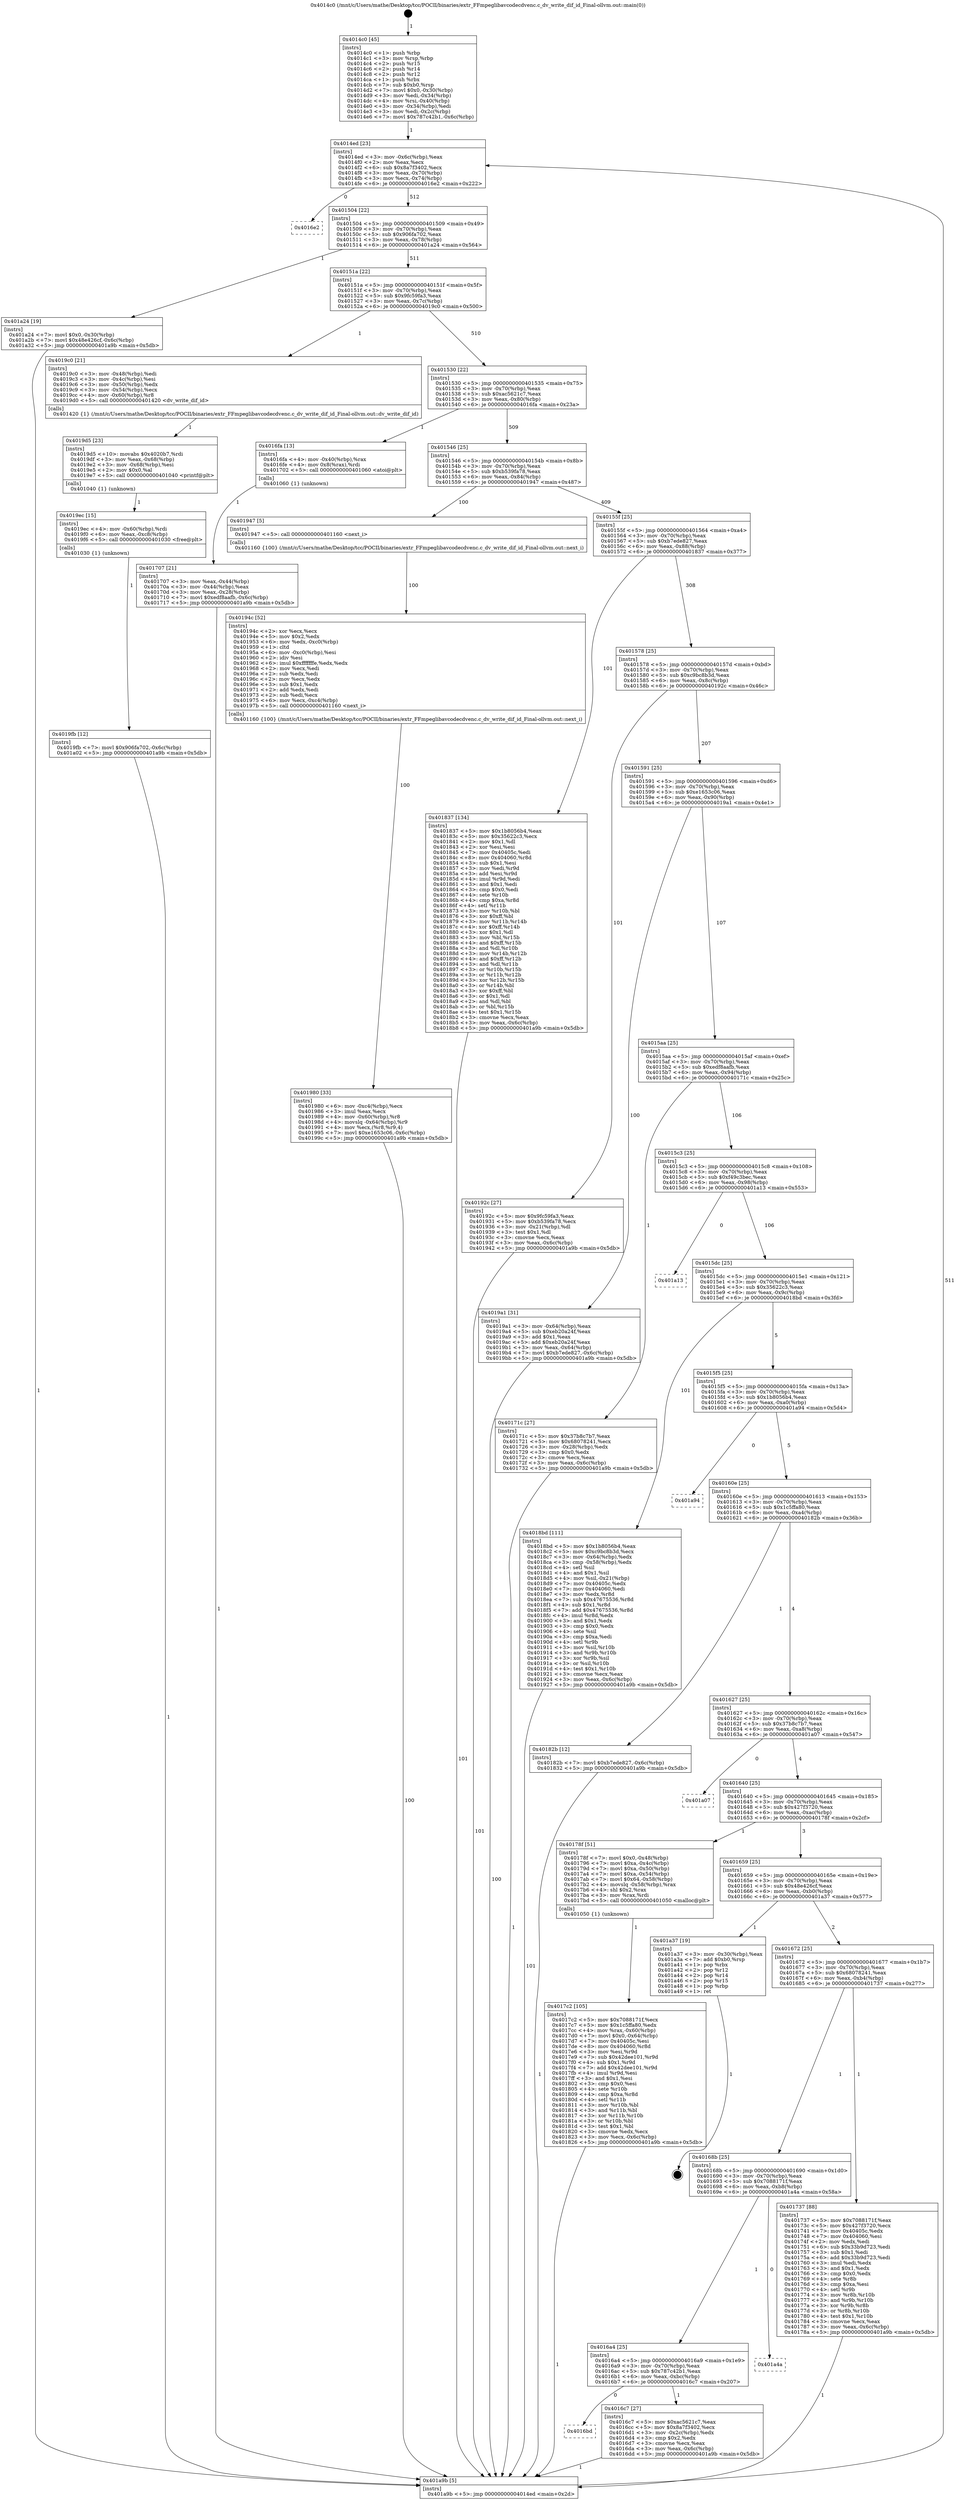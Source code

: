 digraph "0x4014c0" {
  label = "0x4014c0 (/mnt/c/Users/mathe/Desktop/tcc/POCII/binaries/extr_FFmpeglibavcodecdvenc.c_dv_write_dif_id_Final-ollvm.out::main(0))"
  labelloc = "t"
  node[shape=record]

  Entry [label="",width=0.3,height=0.3,shape=circle,fillcolor=black,style=filled]
  "0x4014ed" [label="{
     0x4014ed [23]\l
     | [instrs]\l
     &nbsp;&nbsp;0x4014ed \<+3\>: mov -0x6c(%rbp),%eax\l
     &nbsp;&nbsp;0x4014f0 \<+2\>: mov %eax,%ecx\l
     &nbsp;&nbsp;0x4014f2 \<+6\>: sub $0x8a7f3402,%ecx\l
     &nbsp;&nbsp;0x4014f8 \<+3\>: mov %eax,-0x70(%rbp)\l
     &nbsp;&nbsp;0x4014fb \<+3\>: mov %ecx,-0x74(%rbp)\l
     &nbsp;&nbsp;0x4014fe \<+6\>: je 00000000004016e2 \<main+0x222\>\l
  }"]
  "0x4016e2" [label="{
     0x4016e2\l
  }", style=dashed]
  "0x401504" [label="{
     0x401504 [22]\l
     | [instrs]\l
     &nbsp;&nbsp;0x401504 \<+5\>: jmp 0000000000401509 \<main+0x49\>\l
     &nbsp;&nbsp;0x401509 \<+3\>: mov -0x70(%rbp),%eax\l
     &nbsp;&nbsp;0x40150c \<+5\>: sub $0x906fa702,%eax\l
     &nbsp;&nbsp;0x401511 \<+3\>: mov %eax,-0x78(%rbp)\l
     &nbsp;&nbsp;0x401514 \<+6\>: je 0000000000401a24 \<main+0x564\>\l
  }"]
  Exit [label="",width=0.3,height=0.3,shape=circle,fillcolor=black,style=filled,peripheries=2]
  "0x401a24" [label="{
     0x401a24 [19]\l
     | [instrs]\l
     &nbsp;&nbsp;0x401a24 \<+7\>: movl $0x0,-0x30(%rbp)\l
     &nbsp;&nbsp;0x401a2b \<+7\>: movl $0x48e426cf,-0x6c(%rbp)\l
     &nbsp;&nbsp;0x401a32 \<+5\>: jmp 0000000000401a9b \<main+0x5db\>\l
  }"]
  "0x40151a" [label="{
     0x40151a [22]\l
     | [instrs]\l
     &nbsp;&nbsp;0x40151a \<+5\>: jmp 000000000040151f \<main+0x5f\>\l
     &nbsp;&nbsp;0x40151f \<+3\>: mov -0x70(%rbp),%eax\l
     &nbsp;&nbsp;0x401522 \<+5\>: sub $0x9fc59fa3,%eax\l
     &nbsp;&nbsp;0x401527 \<+3\>: mov %eax,-0x7c(%rbp)\l
     &nbsp;&nbsp;0x40152a \<+6\>: je 00000000004019c0 \<main+0x500\>\l
  }"]
  "0x4019fb" [label="{
     0x4019fb [12]\l
     | [instrs]\l
     &nbsp;&nbsp;0x4019fb \<+7\>: movl $0x906fa702,-0x6c(%rbp)\l
     &nbsp;&nbsp;0x401a02 \<+5\>: jmp 0000000000401a9b \<main+0x5db\>\l
  }"]
  "0x4019c0" [label="{
     0x4019c0 [21]\l
     | [instrs]\l
     &nbsp;&nbsp;0x4019c0 \<+3\>: mov -0x48(%rbp),%edi\l
     &nbsp;&nbsp;0x4019c3 \<+3\>: mov -0x4c(%rbp),%esi\l
     &nbsp;&nbsp;0x4019c6 \<+3\>: mov -0x50(%rbp),%edx\l
     &nbsp;&nbsp;0x4019c9 \<+3\>: mov -0x54(%rbp),%ecx\l
     &nbsp;&nbsp;0x4019cc \<+4\>: mov -0x60(%rbp),%r8\l
     &nbsp;&nbsp;0x4019d0 \<+5\>: call 0000000000401420 \<dv_write_dif_id\>\l
     | [calls]\l
     &nbsp;&nbsp;0x401420 \{1\} (/mnt/c/Users/mathe/Desktop/tcc/POCII/binaries/extr_FFmpeglibavcodecdvenc.c_dv_write_dif_id_Final-ollvm.out::dv_write_dif_id)\l
  }"]
  "0x401530" [label="{
     0x401530 [22]\l
     | [instrs]\l
     &nbsp;&nbsp;0x401530 \<+5\>: jmp 0000000000401535 \<main+0x75\>\l
     &nbsp;&nbsp;0x401535 \<+3\>: mov -0x70(%rbp),%eax\l
     &nbsp;&nbsp;0x401538 \<+5\>: sub $0xac5621c7,%eax\l
     &nbsp;&nbsp;0x40153d \<+3\>: mov %eax,-0x80(%rbp)\l
     &nbsp;&nbsp;0x401540 \<+6\>: je 00000000004016fa \<main+0x23a\>\l
  }"]
  "0x4019ec" [label="{
     0x4019ec [15]\l
     | [instrs]\l
     &nbsp;&nbsp;0x4019ec \<+4\>: mov -0x60(%rbp),%rdi\l
     &nbsp;&nbsp;0x4019f0 \<+6\>: mov %eax,-0xc8(%rbp)\l
     &nbsp;&nbsp;0x4019f6 \<+5\>: call 0000000000401030 \<free@plt\>\l
     | [calls]\l
     &nbsp;&nbsp;0x401030 \{1\} (unknown)\l
  }"]
  "0x4016fa" [label="{
     0x4016fa [13]\l
     | [instrs]\l
     &nbsp;&nbsp;0x4016fa \<+4\>: mov -0x40(%rbp),%rax\l
     &nbsp;&nbsp;0x4016fe \<+4\>: mov 0x8(%rax),%rdi\l
     &nbsp;&nbsp;0x401702 \<+5\>: call 0000000000401060 \<atoi@plt\>\l
     | [calls]\l
     &nbsp;&nbsp;0x401060 \{1\} (unknown)\l
  }"]
  "0x401546" [label="{
     0x401546 [25]\l
     | [instrs]\l
     &nbsp;&nbsp;0x401546 \<+5\>: jmp 000000000040154b \<main+0x8b\>\l
     &nbsp;&nbsp;0x40154b \<+3\>: mov -0x70(%rbp),%eax\l
     &nbsp;&nbsp;0x40154e \<+5\>: sub $0xb539fa78,%eax\l
     &nbsp;&nbsp;0x401553 \<+6\>: mov %eax,-0x84(%rbp)\l
     &nbsp;&nbsp;0x401559 \<+6\>: je 0000000000401947 \<main+0x487\>\l
  }"]
  "0x4019d5" [label="{
     0x4019d5 [23]\l
     | [instrs]\l
     &nbsp;&nbsp;0x4019d5 \<+10\>: movabs $0x4020b7,%rdi\l
     &nbsp;&nbsp;0x4019df \<+3\>: mov %eax,-0x68(%rbp)\l
     &nbsp;&nbsp;0x4019e2 \<+3\>: mov -0x68(%rbp),%esi\l
     &nbsp;&nbsp;0x4019e5 \<+2\>: mov $0x0,%al\l
     &nbsp;&nbsp;0x4019e7 \<+5\>: call 0000000000401040 \<printf@plt\>\l
     | [calls]\l
     &nbsp;&nbsp;0x401040 \{1\} (unknown)\l
  }"]
  "0x401947" [label="{
     0x401947 [5]\l
     | [instrs]\l
     &nbsp;&nbsp;0x401947 \<+5\>: call 0000000000401160 \<next_i\>\l
     | [calls]\l
     &nbsp;&nbsp;0x401160 \{100\} (/mnt/c/Users/mathe/Desktop/tcc/POCII/binaries/extr_FFmpeglibavcodecdvenc.c_dv_write_dif_id_Final-ollvm.out::next_i)\l
  }"]
  "0x40155f" [label="{
     0x40155f [25]\l
     | [instrs]\l
     &nbsp;&nbsp;0x40155f \<+5\>: jmp 0000000000401564 \<main+0xa4\>\l
     &nbsp;&nbsp;0x401564 \<+3\>: mov -0x70(%rbp),%eax\l
     &nbsp;&nbsp;0x401567 \<+5\>: sub $0xb7ede827,%eax\l
     &nbsp;&nbsp;0x40156c \<+6\>: mov %eax,-0x88(%rbp)\l
     &nbsp;&nbsp;0x401572 \<+6\>: je 0000000000401837 \<main+0x377\>\l
  }"]
  "0x401980" [label="{
     0x401980 [33]\l
     | [instrs]\l
     &nbsp;&nbsp;0x401980 \<+6\>: mov -0xc4(%rbp),%ecx\l
     &nbsp;&nbsp;0x401986 \<+3\>: imul %eax,%ecx\l
     &nbsp;&nbsp;0x401989 \<+4\>: mov -0x60(%rbp),%r8\l
     &nbsp;&nbsp;0x40198d \<+4\>: movslq -0x64(%rbp),%r9\l
     &nbsp;&nbsp;0x401991 \<+4\>: mov %ecx,(%r8,%r9,4)\l
     &nbsp;&nbsp;0x401995 \<+7\>: movl $0xe1653c06,-0x6c(%rbp)\l
     &nbsp;&nbsp;0x40199c \<+5\>: jmp 0000000000401a9b \<main+0x5db\>\l
  }"]
  "0x401837" [label="{
     0x401837 [134]\l
     | [instrs]\l
     &nbsp;&nbsp;0x401837 \<+5\>: mov $0x1b8056b4,%eax\l
     &nbsp;&nbsp;0x40183c \<+5\>: mov $0x35622c3,%ecx\l
     &nbsp;&nbsp;0x401841 \<+2\>: mov $0x1,%dl\l
     &nbsp;&nbsp;0x401843 \<+2\>: xor %esi,%esi\l
     &nbsp;&nbsp;0x401845 \<+7\>: mov 0x40405c,%edi\l
     &nbsp;&nbsp;0x40184c \<+8\>: mov 0x404060,%r8d\l
     &nbsp;&nbsp;0x401854 \<+3\>: sub $0x1,%esi\l
     &nbsp;&nbsp;0x401857 \<+3\>: mov %edi,%r9d\l
     &nbsp;&nbsp;0x40185a \<+3\>: add %esi,%r9d\l
     &nbsp;&nbsp;0x40185d \<+4\>: imul %r9d,%edi\l
     &nbsp;&nbsp;0x401861 \<+3\>: and $0x1,%edi\l
     &nbsp;&nbsp;0x401864 \<+3\>: cmp $0x0,%edi\l
     &nbsp;&nbsp;0x401867 \<+4\>: sete %r10b\l
     &nbsp;&nbsp;0x40186b \<+4\>: cmp $0xa,%r8d\l
     &nbsp;&nbsp;0x40186f \<+4\>: setl %r11b\l
     &nbsp;&nbsp;0x401873 \<+3\>: mov %r10b,%bl\l
     &nbsp;&nbsp;0x401876 \<+3\>: xor $0xff,%bl\l
     &nbsp;&nbsp;0x401879 \<+3\>: mov %r11b,%r14b\l
     &nbsp;&nbsp;0x40187c \<+4\>: xor $0xff,%r14b\l
     &nbsp;&nbsp;0x401880 \<+3\>: xor $0x1,%dl\l
     &nbsp;&nbsp;0x401883 \<+3\>: mov %bl,%r15b\l
     &nbsp;&nbsp;0x401886 \<+4\>: and $0xff,%r15b\l
     &nbsp;&nbsp;0x40188a \<+3\>: and %dl,%r10b\l
     &nbsp;&nbsp;0x40188d \<+3\>: mov %r14b,%r12b\l
     &nbsp;&nbsp;0x401890 \<+4\>: and $0xff,%r12b\l
     &nbsp;&nbsp;0x401894 \<+3\>: and %dl,%r11b\l
     &nbsp;&nbsp;0x401897 \<+3\>: or %r10b,%r15b\l
     &nbsp;&nbsp;0x40189a \<+3\>: or %r11b,%r12b\l
     &nbsp;&nbsp;0x40189d \<+3\>: xor %r12b,%r15b\l
     &nbsp;&nbsp;0x4018a0 \<+3\>: or %r14b,%bl\l
     &nbsp;&nbsp;0x4018a3 \<+3\>: xor $0xff,%bl\l
     &nbsp;&nbsp;0x4018a6 \<+3\>: or $0x1,%dl\l
     &nbsp;&nbsp;0x4018a9 \<+2\>: and %dl,%bl\l
     &nbsp;&nbsp;0x4018ab \<+3\>: or %bl,%r15b\l
     &nbsp;&nbsp;0x4018ae \<+4\>: test $0x1,%r15b\l
     &nbsp;&nbsp;0x4018b2 \<+3\>: cmovne %ecx,%eax\l
     &nbsp;&nbsp;0x4018b5 \<+3\>: mov %eax,-0x6c(%rbp)\l
     &nbsp;&nbsp;0x4018b8 \<+5\>: jmp 0000000000401a9b \<main+0x5db\>\l
  }"]
  "0x401578" [label="{
     0x401578 [25]\l
     | [instrs]\l
     &nbsp;&nbsp;0x401578 \<+5\>: jmp 000000000040157d \<main+0xbd\>\l
     &nbsp;&nbsp;0x40157d \<+3\>: mov -0x70(%rbp),%eax\l
     &nbsp;&nbsp;0x401580 \<+5\>: sub $0xc9bc8b3d,%eax\l
     &nbsp;&nbsp;0x401585 \<+6\>: mov %eax,-0x8c(%rbp)\l
     &nbsp;&nbsp;0x40158b \<+6\>: je 000000000040192c \<main+0x46c\>\l
  }"]
  "0x40194c" [label="{
     0x40194c [52]\l
     | [instrs]\l
     &nbsp;&nbsp;0x40194c \<+2\>: xor %ecx,%ecx\l
     &nbsp;&nbsp;0x40194e \<+5\>: mov $0x2,%edx\l
     &nbsp;&nbsp;0x401953 \<+6\>: mov %edx,-0xc0(%rbp)\l
     &nbsp;&nbsp;0x401959 \<+1\>: cltd\l
     &nbsp;&nbsp;0x40195a \<+6\>: mov -0xc0(%rbp),%esi\l
     &nbsp;&nbsp;0x401960 \<+2\>: idiv %esi\l
     &nbsp;&nbsp;0x401962 \<+6\>: imul $0xfffffffe,%edx,%edx\l
     &nbsp;&nbsp;0x401968 \<+2\>: mov %ecx,%edi\l
     &nbsp;&nbsp;0x40196a \<+2\>: sub %edx,%edi\l
     &nbsp;&nbsp;0x40196c \<+2\>: mov %ecx,%edx\l
     &nbsp;&nbsp;0x40196e \<+3\>: sub $0x1,%edx\l
     &nbsp;&nbsp;0x401971 \<+2\>: add %edx,%edi\l
     &nbsp;&nbsp;0x401973 \<+2\>: sub %edi,%ecx\l
     &nbsp;&nbsp;0x401975 \<+6\>: mov %ecx,-0xc4(%rbp)\l
     &nbsp;&nbsp;0x40197b \<+5\>: call 0000000000401160 \<next_i\>\l
     | [calls]\l
     &nbsp;&nbsp;0x401160 \{100\} (/mnt/c/Users/mathe/Desktop/tcc/POCII/binaries/extr_FFmpeglibavcodecdvenc.c_dv_write_dif_id_Final-ollvm.out::next_i)\l
  }"]
  "0x40192c" [label="{
     0x40192c [27]\l
     | [instrs]\l
     &nbsp;&nbsp;0x40192c \<+5\>: mov $0x9fc59fa3,%eax\l
     &nbsp;&nbsp;0x401931 \<+5\>: mov $0xb539fa78,%ecx\l
     &nbsp;&nbsp;0x401936 \<+3\>: mov -0x21(%rbp),%dl\l
     &nbsp;&nbsp;0x401939 \<+3\>: test $0x1,%dl\l
     &nbsp;&nbsp;0x40193c \<+3\>: cmovne %ecx,%eax\l
     &nbsp;&nbsp;0x40193f \<+3\>: mov %eax,-0x6c(%rbp)\l
     &nbsp;&nbsp;0x401942 \<+5\>: jmp 0000000000401a9b \<main+0x5db\>\l
  }"]
  "0x401591" [label="{
     0x401591 [25]\l
     | [instrs]\l
     &nbsp;&nbsp;0x401591 \<+5\>: jmp 0000000000401596 \<main+0xd6\>\l
     &nbsp;&nbsp;0x401596 \<+3\>: mov -0x70(%rbp),%eax\l
     &nbsp;&nbsp;0x401599 \<+5\>: sub $0xe1653c06,%eax\l
     &nbsp;&nbsp;0x40159e \<+6\>: mov %eax,-0x90(%rbp)\l
     &nbsp;&nbsp;0x4015a4 \<+6\>: je 00000000004019a1 \<main+0x4e1\>\l
  }"]
  "0x4017c2" [label="{
     0x4017c2 [105]\l
     | [instrs]\l
     &nbsp;&nbsp;0x4017c2 \<+5\>: mov $0x7088171f,%ecx\l
     &nbsp;&nbsp;0x4017c7 \<+5\>: mov $0x1c5ffa80,%edx\l
     &nbsp;&nbsp;0x4017cc \<+4\>: mov %rax,-0x60(%rbp)\l
     &nbsp;&nbsp;0x4017d0 \<+7\>: movl $0x0,-0x64(%rbp)\l
     &nbsp;&nbsp;0x4017d7 \<+7\>: mov 0x40405c,%esi\l
     &nbsp;&nbsp;0x4017de \<+8\>: mov 0x404060,%r8d\l
     &nbsp;&nbsp;0x4017e6 \<+3\>: mov %esi,%r9d\l
     &nbsp;&nbsp;0x4017e9 \<+7\>: sub $0x42dee101,%r9d\l
     &nbsp;&nbsp;0x4017f0 \<+4\>: sub $0x1,%r9d\l
     &nbsp;&nbsp;0x4017f4 \<+7\>: add $0x42dee101,%r9d\l
     &nbsp;&nbsp;0x4017fb \<+4\>: imul %r9d,%esi\l
     &nbsp;&nbsp;0x4017ff \<+3\>: and $0x1,%esi\l
     &nbsp;&nbsp;0x401802 \<+3\>: cmp $0x0,%esi\l
     &nbsp;&nbsp;0x401805 \<+4\>: sete %r10b\l
     &nbsp;&nbsp;0x401809 \<+4\>: cmp $0xa,%r8d\l
     &nbsp;&nbsp;0x40180d \<+4\>: setl %r11b\l
     &nbsp;&nbsp;0x401811 \<+3\>: mov %r10b,%bl\l
     &nbsp;&nbsp;0x401814 \<+3\>: and %r11b,%bl\l
     &nbsp;&nbsp;0x401817 \<+3\>: xor %r11b,%r10b\l
     &nbsp;&nbsp;0x40181a \<+3\>: or %r10b,%bl\l
     &nbsp;&nbsp;0x40181d \<+3\>: test $0x1,%bl\l
     &nbsp;&nbsp;0x401820 \<+3\>: cmovne %edx,%ecx\l
     &nbsp;&nbsp;0x401823 \<+3\>: mov %ecx,-0x6c(%rbp)\l
     &nbsp;&nbsp;0x401826 \<+5\>: jmp 0000000000401a9b \<main+0x5db\>\l
  }"]
  "0x4019a1" [label="{
     0x4019a1 [31]\l
     | [instrs]\l
     &nbsp;&nbsp;0x4019a1 \<+3\>: mov -0x64(%rbp),%eax\l
     &nbsp;&nbsp;0x4019a4 \<+5\>: sub $0xeb20a24f,%eax\l
     &nbsp;&nbsp;0x4019a9 \<+3\>: add $0x1,%eax\l
     &nbsp;&nbsp;0x4019ac \<+5\>: add $0xeb20a24f,%eax\l
     &nbsp;&nbsp;0x4019b1 \<+3\>: mov %eax,-0x64(%rbp)\l
     &nbsp;&nbsp;0x4019b4 \<+7\>: movl $0xb7ede827,-0x6c(%rbp)\l
     &nbsp;&nbsp;0x4019bb \<+5\>: jmp 0000000000401a9b \<main+0x5db\>\l
  }"]
  "0x4015aa" [label="{
     0x4015aa [25]\l
     | [instrs]\l
     &nbsp;&nbsp;0x4015aa \<+5\>: jmp 00000000004015af \<main+0xef\>\l
     &nbsp;&nbsp;0x4015af \<+3\>: mov -0x70(%rbp),%eax\l
     &nbsp;&nbsp;0x4015b2 \<+5\>: sub $0xedf8aafb,%eax\l
     &nbsp;&nbsp;0x4015b7 \<+6\>: mov %eax,-0x94(%rbp)\l
     &nbsp;&nbsp;0x4015bd \<+6\>: je 000000000040171c \<main+0x25c\>\l
  }"]
  "0x401707" [label="{
     0x401707 [21]\l
     | [instrs]\l
     &nbsp;&nbsp;0x401707 \<+3\>: mov %eax,-0x44(%rbp)\l
     &nbsp;&nbsp;0x40170a \<+3\>: mov -0x44(%rbp),%eax\l
     &nbsp;&nbsp;0x40170d \<+3\>: mov %eax,-0x28(%rbp)\l
     &nbsp;&nbsp;0x401710 \<+7\>: movl $0xedf8aafb,-0x6c(%rbp)\l
     &nbsp;&nbsp;0x401717 \<+5\>: jmp 0000000000401a9b \<main+0x5db\>\l
  }"]
  "0x40171c" [label="{
     0x40171c [27]\l
     | [instrs]\l
     &nbsp;&nbsp;0x40171c \<+5\>: mov $0x37b8c7b7,%eax\l
     &nbsp;&nbsp;0x401721 \<+5\>: mov $0x68078241,%ecx\l
     &nbsp;&nbsp;0x401726 \<+3\>: mov -0x28(%rbp),%edx\l
     &nbsp;&nbsp;0x401729 \<+3\>: cmp $0x0,%edx\l
     &nbsp;&nbsp;0x40172c \<+3\>: cmove %ecx,%eax\l
     &nbsp;&nbsp;0x40172f \<+3\>: mov %eax,-0x6c(%rbp)\l
     &nbsp;&nbsp;0x401732 \<+5\>: jmp 0000000000401a9b \<main+0x5db\>\l
  }"]
  "0x4015c3" [label="{
     0x4015c3 [25]\l
     | [instrs]\l
     &nbsp;&nbsp;0x4015c3 \<+5\>: jmp 00000000004015c8 \<main+0x108\>\l
     &nbsp;&nbsp;0x4015c8 \<+3\>: mov -0x70(%rbp),%eax\l
     &nbsp;&nbsp;0x4015cb \<+5\>: sub $0xf49c3bec,%eax\l
     &nbsp;&nbsp;0x4015d0 \<+6\>: mov %eax,-0x98(%rbp)\l
     &nbsp;&nbsp;0x4015d6 \<+6\>: je 0000000000401a13 \<main+0x553\>\l
  }"]
  "0x4014c0" [label="{
     0x4014c0 [45]\l
     | [instrs]\l
     &nbsp;&nbsp;0x4014c0 \<+1\>: push %rbp\l
     &nbsp;&nbsp;0x4014c1 \<+3\>: mov %rsp,%rbp\l
     &nbsp;&nbsp;0x4014c4 \<+2\>: push %r15\l
     &nbsp;&nbsp;0x4014c6 \<+2\>: push %r14\l
     &nbsp;&nbsp;0x4014c8 \<+2\>: push %r12\l
     &nbsp;&nbsp;0x4014ca \<+1\>: push %rbx\l
     &nbsp;&nbsp;0x4014cb \<+7\>: sub $0xb0,%rsp\l
     &nbsp;&nbsp;0x4014d2 \<+7\>: movl $0x0,-0x30(%rbp)\l
     &nbsp;&nbsp;0x4014d9 \<+3\>: mov %edi,-0x34(%rbp)\l
     &nbsp;&nbsp;0x4014dc \<+4\>: mov %rsi,-0x40(%rbp)\l
     &nbsp;&nbsp;0x4014e0 \<+3\>: mov -0x34(%rbp),%edi\l
     &nbsp;&nbsp;0x4014e3 \<+3\>: mov %edi,-0x2c(%rbp)\l
     &nbsp;&nbsp;0x4014e6 \<+7\>: movl $0x787c42b1,-0x6c(%rbp)\l
  }"]
  "0x401a13" [label="{
     0x401a13\l
  }", style=dashed]
  "0x4015dc" [label="{
     0x4015dc [25]\l
     | [instrs]\l
     &nbsp;&nbsp;0x4015dc \<+5\>: jmp 00000000004015e1 \<main+0x121\>\l
     &nbsp;&nbsp;0x4015e1 \<+3\>: mov -0x70(%rbp),%eax\l
     &nbsp;&nbsp;0x4015e4 \<+5\>: sub $0x35622c3,%eax\l
     &nbsp;&nbsp;0x4015e9 \<+6\>: mov %eax,-0x9c(%rbp)\l
     &nbsp;&nbsp;0x4015ef \<+6\>: je 00000000004018bd \<main+0x3fd\>\l
  }"]
  "0x401a9b" [label="{
     0x401a9b [5]\l
     | [instrs]\l
     &nbsp;&nbsp;0x401a9b \<+5\>: jmp 00000000004014ed \<main+0x2d\>\l
  }"]
  "0x4018bd" [label="{
     0x4018bd [111]\l
     | [instrs]\l
     &nbsp;&nbsp;0x4018bd \<+5\>: mov $0x1b8056b4,%eax\l
     &nbsp;&nbsp;0x4018c2 \<+5\>: mov $0xc9bc8b3d,%ecx\l
     &nbsp;&nbsp;0x4018c7 \<+3\>: mov -0x64(%rbp),%edx\l
     &nbsp;&nbsp;0x4018ca \<+3\>: cmp -0x58(%rbp),%edx\l
     &nbsp;&nbsp;0x4018cd \<+4\>: setl %sil\l
     &nbsp;&nbsp;0x4018d1 \<+4\>: and $0x1,%sil\l
     &nbsp;&nbsp;0x4018d5 \<+4\>: mov %sil,-0x21(%rbp)\l
     &nbsp;&nbsp;0x4018d9 \<+7\>: mov 0x40405c,%edx\l
     &nbsp;&nbsp;0x4018e0 \<+7\>: mov 0x404060,%edi\l
     &nbsp;&nbsp;0x4018e7 \<+3\>: mov %edx,%r8d\l
     &nbsp;&nbsp;0x4018ea \<+7\>: sub $0x47675536,%r8d\l
     &nbsp;&nbsp;0x4018f1 \<+4\>: sub $0x1,%r8d\l
     &nbsp;&nbsp;0x4018f5 \<+7\>: add $0x47675536,%r8d\l
     &nbsp;&nbsp;0x4018fc \<+4\>: imul %r8d,%edx\l
     &nbsp;&nbsp;0x401900 \<+3\>: and $0x1,%edx\l
     &nbsp;&nbsp;0x401903 \<+3\>: cmp $0x0,%edx\l
     &nbsp;&nbsp;0x401906 \<+4\>: sete %sil\l
     &nbsp;&nbsp;0x40190a \<+3\>: cmp $0xa,%edi\l
     &nbsp;&nbsp;0x40190d \<+4\>: setl %r9b\l
     &nbsp;&nbsp;0x401911 \<+3\>: mov %sil,%r10b\l
     &nbsp;&nbsp;0x401914 \<+3\>: and %r9b,%r10b\l
     &nbsp;&nbsp;0x401917 \<+3\>: xor %r9b,%sil\l
     &nbsp;&nbsp;0x40191a \<+3\>: or %sil,%r10b\l
     &nbsp;&nbsp;0x40191d \<+4\>: test $0x1,%r10b\l
     &nbsp;&nbsp;0x401921 \<+3\>: cmovne %ecx,%eax\l
     &nbsp;&nbsp;0x401924 \<+3\>: mov %eax,-0x6c(%rbp)\l
     &nbsp;&nbsp;0x401927 \<+5\>: jmp 0000000000401a9b \<main+0x5db\>\l
  }"]
  "0x4015f5" [label="{
     0x4015f5 [25]\l
     | [instrs]\l
     &nbsp;&nbsp;0x4015f5 \<+5\>: jmp 00000000004015fa \<main+0x13a\>\l
     &nbsp;&nbsp;0x4015fa \<+3\>: mov -0x70(%rbp),%eax\l
     &nbsp;&nbsp;0x4015fd \<+5\>: sub $0x1b8056b4,%eax\l
     &nbsp;&nbsp;0x401602 \<+6\>: mov %eax,-0xa0(%rbp)\l
     &nbsp;&nbsp;0x401608 \<+6\>: je 0000000000401a94 \<main+0x5d4\>\l
  }"]
  "0x4016bd" [label="{
     0x4016bd\l
  }", style=dashed]
  "0x401a94" [label="{
     0x401a94\l
  }", style=dashed]
  "0x40160e" [label="{
     0x40160e [25]\l
     | [instrs]\l
     &nbsp;&nbsp;0x40160e \<+5\>: jmp 0000000000401613 \<main+0x153\>\l
     &nbsp;&nbsp;0x401613 \<+3\>: mov -0x70(%rbp),%eax\l
     &nbsp;&nbsp;0x401616 \<+5\>: sub $0x1c5ffa80,%eax\l
     &nbsp;&nbsp;0x40161b \<+6\>: mov %eax,-0xa4(%rbp)\l
     &nbsp;&nbsp;0x401621 \<+6\>: je 000000000040182b \<main+0x36b\>\l
  }"]
  "0x4016c7" [label="{
     0x4016c7 [27]\l
     | [instrs]\l
     &nbsp;&nbsp;0x4016c7 \<+5\>: mov $0xac5621c7,%eax\l
     &nbsp;&nbsp;0x4016cc \<+5\>: mov $0x8a7f3402,%ecx\l
     &nbsp;&nbsp;0x4016d1 \<+3\>: mov -0x2c(%rbp),%edx\l
     &nbsp;&nbsp;0x4016d4 \<+3\>: cmp $0x2,%edx\l
     &nbsp;&nbsp;0x4016d7 \<+3\>: cmovne %ecx,%eax\l
     &nbsp;&nbsp;0x4016da \<+3\>: mov %eax,-0x6c(%rbp)\l
     &nbsp;&nbsp;0x4016dd \<+5\>: jmp 0000000000401a9b \<main+0x5db\>\l
  }"]
  "0x40182b" [label="{
     0x40182b [12]\l
     | [instrs]\l
     &nbsp;&nbsp;0x40182b \<+7\>: movl $0xb7ede827,-0x6c(%rbp)\l
     &nbsp;&nbsp;0x401832 \<+5\>: jmp 0000000000401a9b \<main+0x5db\>\l
  }"]
  "0x401627" [label="{
     0x401627 [25]\l
     | [instrs]\l
     &nbsp;&nbsp;0x401627 \<+5\>: jmp 000000000040162c \<main+0x16c\>\l
     &nbsp;&nbsp;0x40162c \<+3\>: mov -0x70(%rbp),%eax\l
     &nbsp;&nbsp;0x40162f \<+5\>: sub $0x37b8c7b7,%eax\l
     &nbsp;&nbsp;0x401634 \<+6\>: mov %eax,-0xa8(%rbp)\l
     &nbsp;&nbsp;0x40163a \<+6\>: je 0000000000401a07 \<main+0x547\>\l
  }"]
  "0x4016a4" [label="{
     0x4016a4 [25]\l
     | [instrs]\l
     &nbsp;&nbsp;0x4016a4 \<+5\>: jmp 00000000004016a9 \<main+0x1e9\>\l
     &nbsp;&nbsp;0x4016a9 \<+3\>: mov -0x70(%rbp),%eax\l
     &nbsp;&nbsp;0x4016ac \<+5\>: sub $0x787c42b1,%eax\l
     &nbsp;&nbsp;0x4016b1 \<+6\>: mov %eax,-0xbc(%rbp)\l
     &nbsp;&nbsp;0x4016b7 \<+6\>: je 00000000004016c7 \<main+0x207\>\l
  }"]
  "0x401a07" [label="{
     0x401a07\l
  }", style=dashed]
  "0x401640" [label="{
     0x401640 [25]\l
     | [instrs]\l
     &nbsp;&nbsp;0x401640 \<+5\>: jmp 0000000000401645 \<main+0x185\>\l
     &nbsp;&nbsp;0x401645 \<+3\>: mov -0x70(%rbp),%eax\l
     &nbsp;&nbsp;0x401648 \<+5\>: sub $0x427f3720,%eax\l
     &nbsp;&nbsp;0x40164d \<+6\>: mov %eax,-0xac(%rbp)\l
     &nbsp;&nbsp;0x401653 \<+6\>: je 000000000040178f \<main+0x2cf\>\l
  }"]
  "0x401a4a" [label="{
     0x401a4a\l
  }", style=dashed]
  "0x40178f" [label="{
     0x40178f [51]\l
     | [instrs]\l
     &nbsp;&nbsp;0x40178f \<+7\>: movl $0x0,-0x48(%rbp)\l
     &nbsp;&nbsp;0x401796 \<+7\>: movl $0xa,-0x4c(%rbp)\l
     &nbsp;&nbsp;0x40179d \<+7\>: movl $0xa,-0x50(%rbp)\l
     &nbsp;&nbsp;0x4017a4 \<+7\>: movl $0xa,-0x54(%rbp)\l
     &nbsp;&nbsp;0x4017ab \<+7\>: movl $0x64,-0x58(%rbp)\l
     &nbsp;&nbsp;0x4017b2 \<+4\>: movslq -0x58(%rbp),%rax\l
     &nbsp;&nbsp;0x4017b6 \<+4\>: shl $0x2,%rax\l
     &nbsp;&nbsp;0x4017ba \<+3\>: mov %rax,%rdi\l
     &nbsp;&nbsp;0x4017bd \<+5\>: call 0000000000401050 \<malloc@plt\>\l
     | [calls]\l
     &nbsp;&nbsp;0x401050 \{1\} (unknown)\l
  }"]
  "0x401659" [label="{
     0x401659 [25]\l
     | [instrs]\l
     &nbsp;&nbsp;0x401659 \<+5\>: jmp 000000000040165e \<main+0x19e\>\l
     &nbsp;&nbsp;0x40165e \<+3\>: mov -0x70(%rbp),%eax\l
     &nbsp;&nbsp;0x401661 \<+5\>: sub $0x48e426cf,%eax\l
     &nbsp;&nbsp;0x401666 \<+6\>: mov %eax,-0xb0(%rbp)\l
     &nbsp;&nbsp;0x40166c \<+6\>: je 0000000000401a37 \<main+0x577\>\l
  }"]
  "0x40168b" [label="{
     0x40168b [25]\l
     | [instrs]\l
     &nbsp;&nbsp;0x40168b \<+5\>: jmp 0000000000401690 \<main+0x1d0\>\l
     &nbsp;&nbsp;0x401690 \<+3\>: mov -0x70(%rbp),%eax\l
     &nbsp;&nbsp;0x401693 \<+5\>: sub $0x7088171f,%eax\l
     &nbsp;&nbsp;0x401698 \<+6\>: mov %eax,-0xb8(%rbp)\l
     &nbsp;&nbsp;0x40169e \<+6\>: je 0000000000401a4a \<main+0x58a\>\l
  }"]
  "0x401a37" [label="{
     0x401a37 [19]\l
     | [instrs]\l
     &nbsp;&nbsp;0x401a37 \<+3\>: mov -0x30(%rbp),%eax\l
     &nbsp;&nbsp;0x401a3a \<+7\>: add $0xb0,%rsp\l
     &nbsp;&nbsp;0x401a41 \<+1\>: pop %rbx\l
     &nbsp;&nbsp;0x401a42 \<+2\>: pop %r12\l
     &nbsp;&nbsp;0x401a44 \<+2\>: pop %r14\l
     &nbsp;&nbsp;0x401a46 \<+2\>: pop %r15\l
     &nbsp;&nbsp;0x401a48 \<+1\>: pop %rbp\l
     &nbsp;&nbsp;0x401a49 \<+1\>: ret\l
  }"]
  "0x401672" [label="{
     0x401672 [25]\l
     | [instrs]\l
     &nbsp;&nbsp;0x401672 \<+5\>: jmp 0000000000401677 \<main+0x1b7\>\l
     &nbsp;&nbsp;0x401677 \<+3\>: mov -0x70(%rbp),%eax\l
     &nbsp;&nbsp;0x40167a \<+5\>: sub $0x68078241,%eax\l
     &nbsp;&nbsp;0x40167f \<+6\>: mov %eax,-0xb4(%rbp)\l
     &nbsp;&nbsp;0x401685 \<+6\>: je 0000000000401737 \<main+0x277\>\l
  }"]
  "0x401737" [label="{
     0x401737 [88]\l
     | [instrs]\l
     &nbsp;&nbsp;0x401737 \<+5\>: mov $0x7088171f,%eax\l
     &nbsp;&nbsp;0x40173c \<+5\>: mov $0x427f3720,%ecx\l
     &nbsp;&nbsp;0x401741 \<+7\>: mov 0x40405c,%edx\l
     &nbsp;&nbsp;0x401748 \<+7\>: mov 0x404060,%esi\l
     &nbsp;&nbsp;0x40174f \<+2\>: mov %edx,%edi\l
     &nbsp;&nbsp;0x401751 \<+6\>: sub $0x33b9d723,%edi\l
     &nbsp;&nbsp;0x401757 \<+3\>: sub $0x1,%edi\l
     &nbsp;&nbsp;0x40175a \<+6\>: add $0x33b9d723,%edi\l
     &nbsp;&nbsp;0x401760 \<+3\>: imul %edi,%edx\l
     &nbsp;&nbsp;0x401763 \<+3\>: and $0x1,%edx\l
     &nbsp;&nbsp;0x401766 \<+3\>: cmp $0x0,%edx\l
     &nbsp;&nbsp;0x401769 \<+4\>: sete %r8b\l
     &nbsp;&nbsp;0x40176d \<+3\>: cmp $0xa,%esi\l
     &nbsp;&nbsp;0x401770 \<+4\>: setl %r9b\l
     &nbsp;&nbsp;0x401774 \<+3\>: mov %r8b,%r10b\l
     &nbsp;&nbsp;0x401777 \<+3\>: and %r9b,%r10b\l
     &nbsp;&nbsp;0x40177a \<+3\>: xor %r9b,%r8b\l
     &nbsp;&nbsp;0x40177d \<+3\>: or %r8b,%r10b\l
     &nbsp;&nbsp;0x401780 \<+4\>: test $0x1,%r10b\l
     &nbsp;&nbsp;0x401784 \<+3\>: cmovne %ecx,%eax\l
     &nbsp;&nbsp;0x401787 \<+3\>: mov %eax,-0x6c(%rbp)\l
     &nbsp;&nbsp;0x40178a \<+5\>: jmp 0000000000401a9b \<main+0x5db\>\l
  }"]
  Entry -> "0x4014c0" [label=" 1"]
  "0x4014ed" -> "0x4016e2" [label=" 0"]
  "0x4014ed" -> "0x401504" [label=" 512"]
  "0x401a37" -> Exit [label=" 1"]
  "0x401504" -> "0x401a24" [label=" 1"]
  "0x401504" -> "0x40151a" [label=" 511"]
  "0x401a24" -> "0x401a9b" [label=" 1"]
  "0x40151a" -> "0x4019c0" [label=" 1"]
  "0x40151a" -> "0x401530" [label=" 510"]
  "0x4019fb" -> "0x401a9b" [label=" 1"]
  "0x401530" -> "0x4016fa" [label=" 1"]
  "0x401530" -> "0x401546" [label=" 509"]
  "0x4019ec" -> "0x4019fb" [label=" 1"]
  "0x401546" -> "0x401947" [label=" 100"]
  "0x401546" -> "0x40155f" [label=" 409"]
  "0x4019d5" -> "0x4019ec" [label=" 1"]
  "0x40155f" -> "0x401837" [label=" 101"]
  "0x40155f" -> "0x401578" [label=" 308"]
  "0x4019c0" -> "0x4019d5" [label=" 1"]
  "0x401578" -> "0x40192c" [label=" 101"]
  "0x401578" -> "0x401591" [label=" 207"]
  "0x4019a1" -> "0x401a9b" [label=" 100"]
  "0x401591" -> "0x4019a1" [label=" 100"]
  "0x401591" -> "0x4015aa" [label=" 107"]
  "0x401980" -> "0x401a9b" [label=" 100"]
  "0x4015aa" -> "0x40171c" [label=" 1"]
  "0x4015aa" -> "0x4015c3" [label=" 106"]
  "0x40194c" -> "0x401980" [label=" 100"]
  "0x4015c3" -> "0x401a13" [label=" 0"]
  "0x4015c3" -> "0x4015dc" [label=" 106"]
  "0x401947" -> "0x40194c" [label=" 100"]
  "0x4015dc" -> "0x4018bd" [label=" 101"]
  "0x4015dc" -> "0x4015f5" [label=" 5"]
  "0x40192c" -> "0x401a9b" [label=" 101"]
  "0x4015f5" -> "0x401a94" [label=" 0"]
  "0x4015f5" -> "0x40160e" [label=" 5"]
  "0x4018bd" -> "0x401a9b" [label=" 101"]
  "0x40160e" -> "0x40182b" [label=" 1"]
  "0x40160e" -> "0x401627" [label=" 4"]
  "0x401837" -> "0x401a9b" [label=" 101"]
  "0x401627" -> "0x401a07" [label=" 0"]
  "0x401627" -> "0x401640" [label=" 4"]
  "0x4017c2" -> "0x401a9b" [label=" 1"]
  "0x401640" -> "0x40178f" [label=" 1"]
  "0x401640" -> "0x401659" [label=" 3"]
  "0x40178f" -> "0x4017c2" [label=" 1"]
  "0x401659" -> "0x401a37" [label=" 1"]
  "0x401659" -> "0x401672" [label=" 2"]
  "0x40171c" -> "0x401a9b" [label=" 1"]
  "0x401672" -> "0x401737" [label=" 1"]
  "0x401672" -> "0x40168b" [label=" 1"]
  "0x401737" -> "0x401a9b" [label=" 1"]
  "0x40168b" -> "0x401a4a" [label=" 0"]
  "0x40168b" -> "0x4016a4" [label=" 1"]
  "0x40182b" -> "0x401a9b" [label=" 1"]
  "0x4016a4" -> "0x4016c7" [label=" 1"]
  "0x4016a4" -> "0x4016bd" [label=" 0"]
  "0x4016c7" -> "0x401a9b" [label=" 1"]
  "0x4014c0" -> "0x4014ed" [label=" 1"]
  "0x401a9b" -> "0x4014ed" [label=" 511"]
  "0x4016fa" -> "0x401707" [label=" 1"]
  "0x401707" -> "0x401a9b" [label=" 1"]
}
